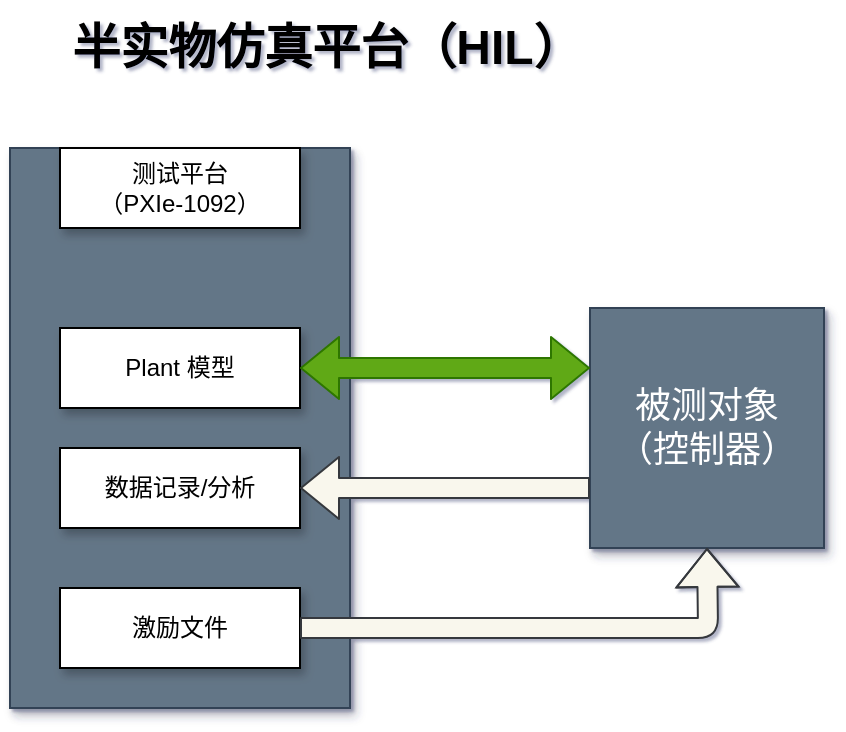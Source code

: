 <mxfile version="13.7.2" type="github">
  <diagram name="Page-1" id="90a13364-a465-7bf4-72fc-28e22215d7a0">
    <mxGraphModel dx="1344" dy="781" grid="1" gridSize="10" guides="1" tooltips="1" connect="1" arrows="1" fold="1" page="1" pageScale="1.5" pageWidth="1169" pageHeight="826" background="#ffffff" math="0" shadow="1">
      <root>
        <mxCell id="0" style=";html=1;" />
        <mxCell id="1" style=";html=1;" parent="0" />
        <mxCell id="3a17f1ce550125da-2" value="" style="whiteSpace=wrap;html=1;shadow=1;fontSize=18;fillColor=#647687;strokeColor=#314354;fontColor=#ffffff;" parent="1" vertex="1">
          <mxGeometry x="760" y="450" width="170" height="280" as="geometry" />
        </mxCell>
        <mxCell id="3a17f1ce550125da-5" value="被测对象&lt;br&gt;（控制器）" style="whiteSpace=wrap;html=1;shadow=1;fontSize=18;fillColor=#647687;strokeColor=#314354;fontColor=#ffffff;" parent="1" vertex="1">
          <mxGeometry x="1050" y="530" width="117" height="120" as="geometry" />
        </mxCell>
        <mxCell id="457Go69n1ICu2Af2Cj9l-1" value="测试平台&lt;br&gt;（PXIe-1092）" style="rounded=0;whiteSpace=wrap;html=1;shadow=1;" vertex="1" parent="1">
          <mxGeometry x="785" y="450" width="120" height="40" as="geometry" />
        </mxCell>
        <mxCell id="457Go69n1ICu2Af2Cj9l-28" value="半实物仿真平台（HIL）" style="text;strokeColor=none;fillColor=none;html=1;fontSize=24;fontStyle=1;verticalAlign=middle;align=center;shadow=1;" vertex="1" parent="1">
          <mxGeometry x="785" y="380" width="265" height="40" as="geometry" />
        </mxCell>
        <mxCell id="457Go69n1ICu2Af2Cj9l-29" value="Plant 模型" style="rounded=0;whiteSpace=wrap;html=1;shadow=1;" vertex="1" parent="1">
          <mxGeometry x="785" y="540" width="120" height="40" as="geometry" />
        </mxCell>
        <mxCell id="457Go69n1ICu2Af2Cj9l-34" value="" style="shape=flexArrow;endArrow=classic;startArrow=classic;html=1;entryX=0;entryY=0.25;entryDx=0;entryDy=0;exitX=1;exitY=0.5;exitDx=0;exitDy=0;fillColor=#60a917;strokeColor=#2D7600;" edge="1" parent="1" source="457Go69n1ICu2Af2Cj9l-29" target="3a17f1ce550125da-5">
          <mxGeometry width="50" height="50" relative="1" as="geometry">
            <mxPoint x="940" y="545" as="sourcePoint" />
            <mxPoint x="990" y="495" as="targetPoint" />
          </mxGeometry>
        </mxCell>
        <mxCell id="457Go69n1ICu2Af2Cj9l-35" value="数据记录/分析" style="rounded=0;whiteSpace=wrap;html=1;shadow=1;" vertex="1" parent="1">
          <mxGeometry x="785" y="600" width="120" height="40" as="geometry" />
        </mxCell>
        <mxCell id="457Go69n1ICu2Af2Cj9l-37" value="" style="shape=flexArrow;endArrow=classic;html=1;entryX=1;entryY=0.5;entryDx=0;entryDy=0;exitX=0;exitY=0.75;exitDx=0;exitDy=0;fillColor=#f9f7ed;strokeColor=#36393d;" edge="1" parent="1" source="3a17f1ce550125da-5" target="457Go69n1ICu2Af2Cj9l-35">
          <mxGeometry width="50" height="50" relative="1" as="geometry">
            <mxPoint x="900" y="710" as="sourcePoint" />
            <mxPoint x="950" y="660" as="targetPoint" />
          </mxGeometry>
        </mxCell>
        <mxCell id="457Go69n1ICu2Af2Cj9l-38" value="激励文件" style="rounded=0;whiteSpace=wrap;html=1;shadow=1;" vertex="1" parent="1">
          <mxGeometry x="785" y="670" width="120" height="40" as="geometry" />
        </mxCell>
        <mxCell id="457Go69n1ICu2Af2Cj9l-39" value="" style="shape=flexArrow;endArrow=classic;html=1;exitX=1;exitY=0.5;exitDx=0;exitDy=0;entryX=0.5;entryY=1;entryDx=0;entryDy=0;fillColor=#f9f7ed;strokeColor=#36393d;" edge="1" parent="1" source="457Go69n1ICu2Af2Cj9l-38" target="3a17f1ce550125da-5">
          <mxGeometry width="50" height="50" relative="1" as="geometry">
            <mxPoint x="1010" y="710" as="sourcePoint" />
            <mxPoint x="1060" y="660" as="targetPoint" />
            <Array as="points">
              <mxPoint x="1040" y="690" />
              <mxPoint x="1109" y="690" />
            </Array>
          </mxGeometry>
        </mxCell>
      </root>
    </mxGraphModel>
  </diagram>
</mxfile>
